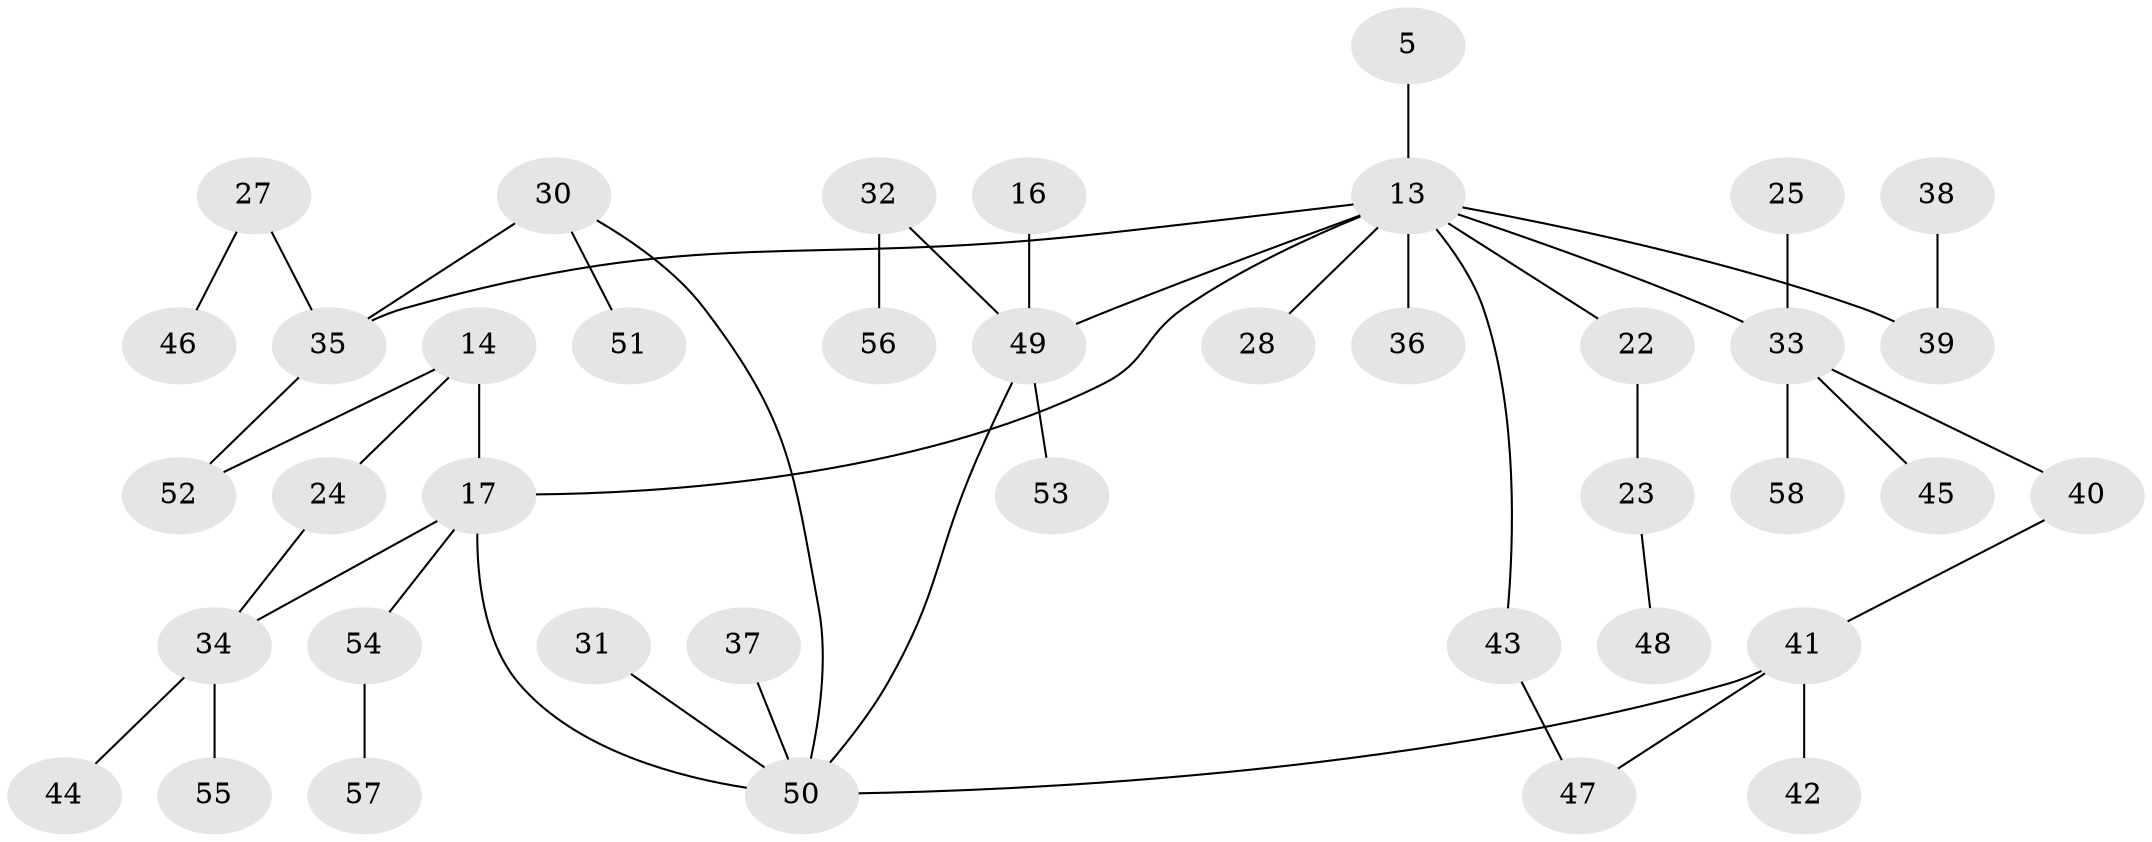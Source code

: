 // original degree distribution, {4: 0.1896551724137931, 7: 0.017241379310344827, 6: 0.017241379310344827, 1: 0.3448275862068966, 2: 0.3103448275862069, 3: 0.1206896551724138}
// Generated by graph-tools (version 1.1) at 2025/45/03/04/25 21:45:28]
// undirected, 40 vertices, 45 edges
graph export_dot {
graph [start="1"]
  node [color=gray90,style=filled];
  5;
  13 [super="+3"];
  14 [super="+12"];
  16;
  17 [super="+4"];
  22;
  23;
  24;
  25;
  27;
  28;
  30;
  31;
  32;
  33 [super="+15+18"];
  34 [super="+19"];
  35 [super="+21"];
  36;
  37;
  38;
  39 [super="+20"];
  40;
  41;
  42;
  43;
  44;
  45;
  46;
  47;
  48;
  49 [super="+10"];
  50 [super="+9+26+29"];
  51;
  52;
  53;
  54;
  55;
  56;
  57;
  58;
  5 -- 13;
  13 -- 43;
  13 -- 49 [weight=2];
  13 -- 36;
  13 -- 39 [weight=2];
  13 -- 17;
  13 -- 22;
  13 -- 28;
  13 -- 35;
  13 -- 33;
  14 -- 17 [weight=2];
  14 -- 24;
  14 -- 52;
  16 -- 49;
  17 -- 54;
  17 -- 50;
  17 -- 34;
  22 -- 23;
  23 -- 48;
  24 -- 34;
  25 -- 33;
  27 -- 46;
  27 -- 35;
  30 -- 35 [weight=2];
  30 -- 51;
  30 -- 50;
  31 -- 50;
  32 -- 56;
  32 -- 49;
  33 -- 40;
  33 -- 45;
  33 -- 58;
  34 -- 55;
  34 -- 44;
  35 -- 52;
  37 -- 50;
  38 -- 39;
  40 -- 41;
  41 -- 42;
  41 -- 50;
  41 -- 47;
  43 -- 47;
  49 -- 53;
  49 -- 50;
  54 -- 57;
}
